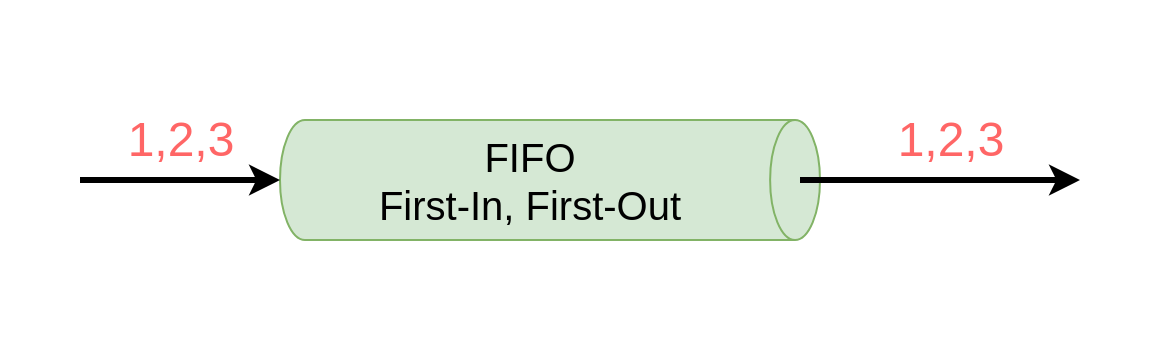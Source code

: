 <mxfile version="14.1.8" type="device"><diagram id="-C13T0C6CXzs0tL7lTMC" name="Page-1"><mxGraphModel dx="944" dy="604" grid="1" gridSize="10" guides="1" tooltips="1" connect="1" arrows="1" fold="1" page="1" pageScale="1" pageWidth="850" pageHeight="1100" math="0" shadow="0"><root><mxCell id="0"/><mxCell id="1" parent="0"/><mxCell id="qqny7n4sythE1Ce8o1im-10" value="" style="group" vertex="1" connectable="0" parent="1"><mxGeometry width="580" height="170" as="geometry"/></mxCell><mxCell id="qqny7n4sythE1Ce8o1im-8" value="" style="rounded=0;whiteSpace=wrap;html=1;strokeColor=none;" vertex="1" parent="qqny7n4sythE1Ce8o1im-10"><mxGeometry width="580" height="170" as="geometry"/></mxCell><mxCell id="qqny7n4sythE1Ce8o1im-7" value="" style="group" vertex="1" connectable="0" parent="qqny7n4sythE1Ce8o1im-10"><mxGeometry x="40" y="60" width="500" height="60" as="geometry"/></mxCell><mxCell id="qqny7n4sythE1Ce8o1im-1" value="" style="shape=cylinder3;whiteSpace=wrap;html=1;boundedLbl=1;backgroundOutline=1;size=12.47;rotation=90;fillColor=#d5e8d4;strokeColor=#82b366;" vertex="1" parent="qqny7n4sythE1Ce8o1im-7"><mxGeometry x="205" y="-105" width="60" height="270" as="geometry"/></mxCell><mxCell id="qqny7n4sythE1Ce8o1im-2" value="" style="endArrow=classic;html=1;entryX=0.5;entryY=1;entryDx=0;entryDy=0;entryPerimeter=0;strokeWidth=3;" edge="1" parent="qqny7n4sythE1Ce8o1im-7" target="qqny7n4sythE1Ce8o1im-1"><mxGeometry width="50" height="50" relative="1" as="geometry"><mxPoint y="30" as="sourcePoint"/><mxPoint x="290" y="160" as="targetPoint"/></mxGeometry></mxCell><mxCell id="qqny7n4sythE1Ce8o1im-3" value="&lt;font style=&quot;font-size: 24px&quot; color=&quot;#ff6666&quot;&gt;1,2,3&lt;/font&gt;" style="text;html=1;align=center;verticalAlign=middle;resizable=0;points=[];autosize=1;" vertex="1" parent="qqny7n4sythE1Ce8o1im-7"><mxGeometry x="15" width="70" height="20" as="geometry"/></mxCell><mxCell id="qqny7n4sythE1Ce8o1im-4" value="" style="endArrow=classic;html=1;strokeWidth=3;" edge="1" parent="qqny7n4sythE1Ce8o1im-7"><mxGeometry width="50" height="50" relative="1" as="geometry"><mxPoint x="360" y="30" as="sourcePoint"/><mxPoint x="500" y="30" as="targetPoint"/></mxGeometry></mxCell><mxCell id="qqny7n4sythE1Ce8o1im-5" value="&lt;span style=&quot;font-size: 24px&quot;&gt;&lt;font color=&quot;#ff6666&quot;&gt;1,2,3&lt;/font&gt;&lt;/span&gt;" style="text;html=1;align=center;verticalAlign=middle;resizable=0;points=[];autosize=1;" vertex="1" parent="qqny7n4sythE1Ce8o1im-7"><mxGeometry x="400" width="70" height="20" as="geometry"/></mxCell><mxCell id="qqny7n4sythE1Ce8o1im-6" value="&lt;font style=&quot;font-size: 20px&quot;&gt;FIFO&lt;br&gt;First-In, First-Out&lt;/font&gt;" style="text;html=1;strokeColor=none;fillColor=none;align=center;verticalAlign=middle;whiteSpace=wrap;rounded=0;" vertex="1" parent="qqny7n4sythE1Ce8o1im-7"><mxGeometry x="110" y="5" width="230" height="50" as="geometry"/></mxCell></root></mxGraphModel></diagram></mxfile>
